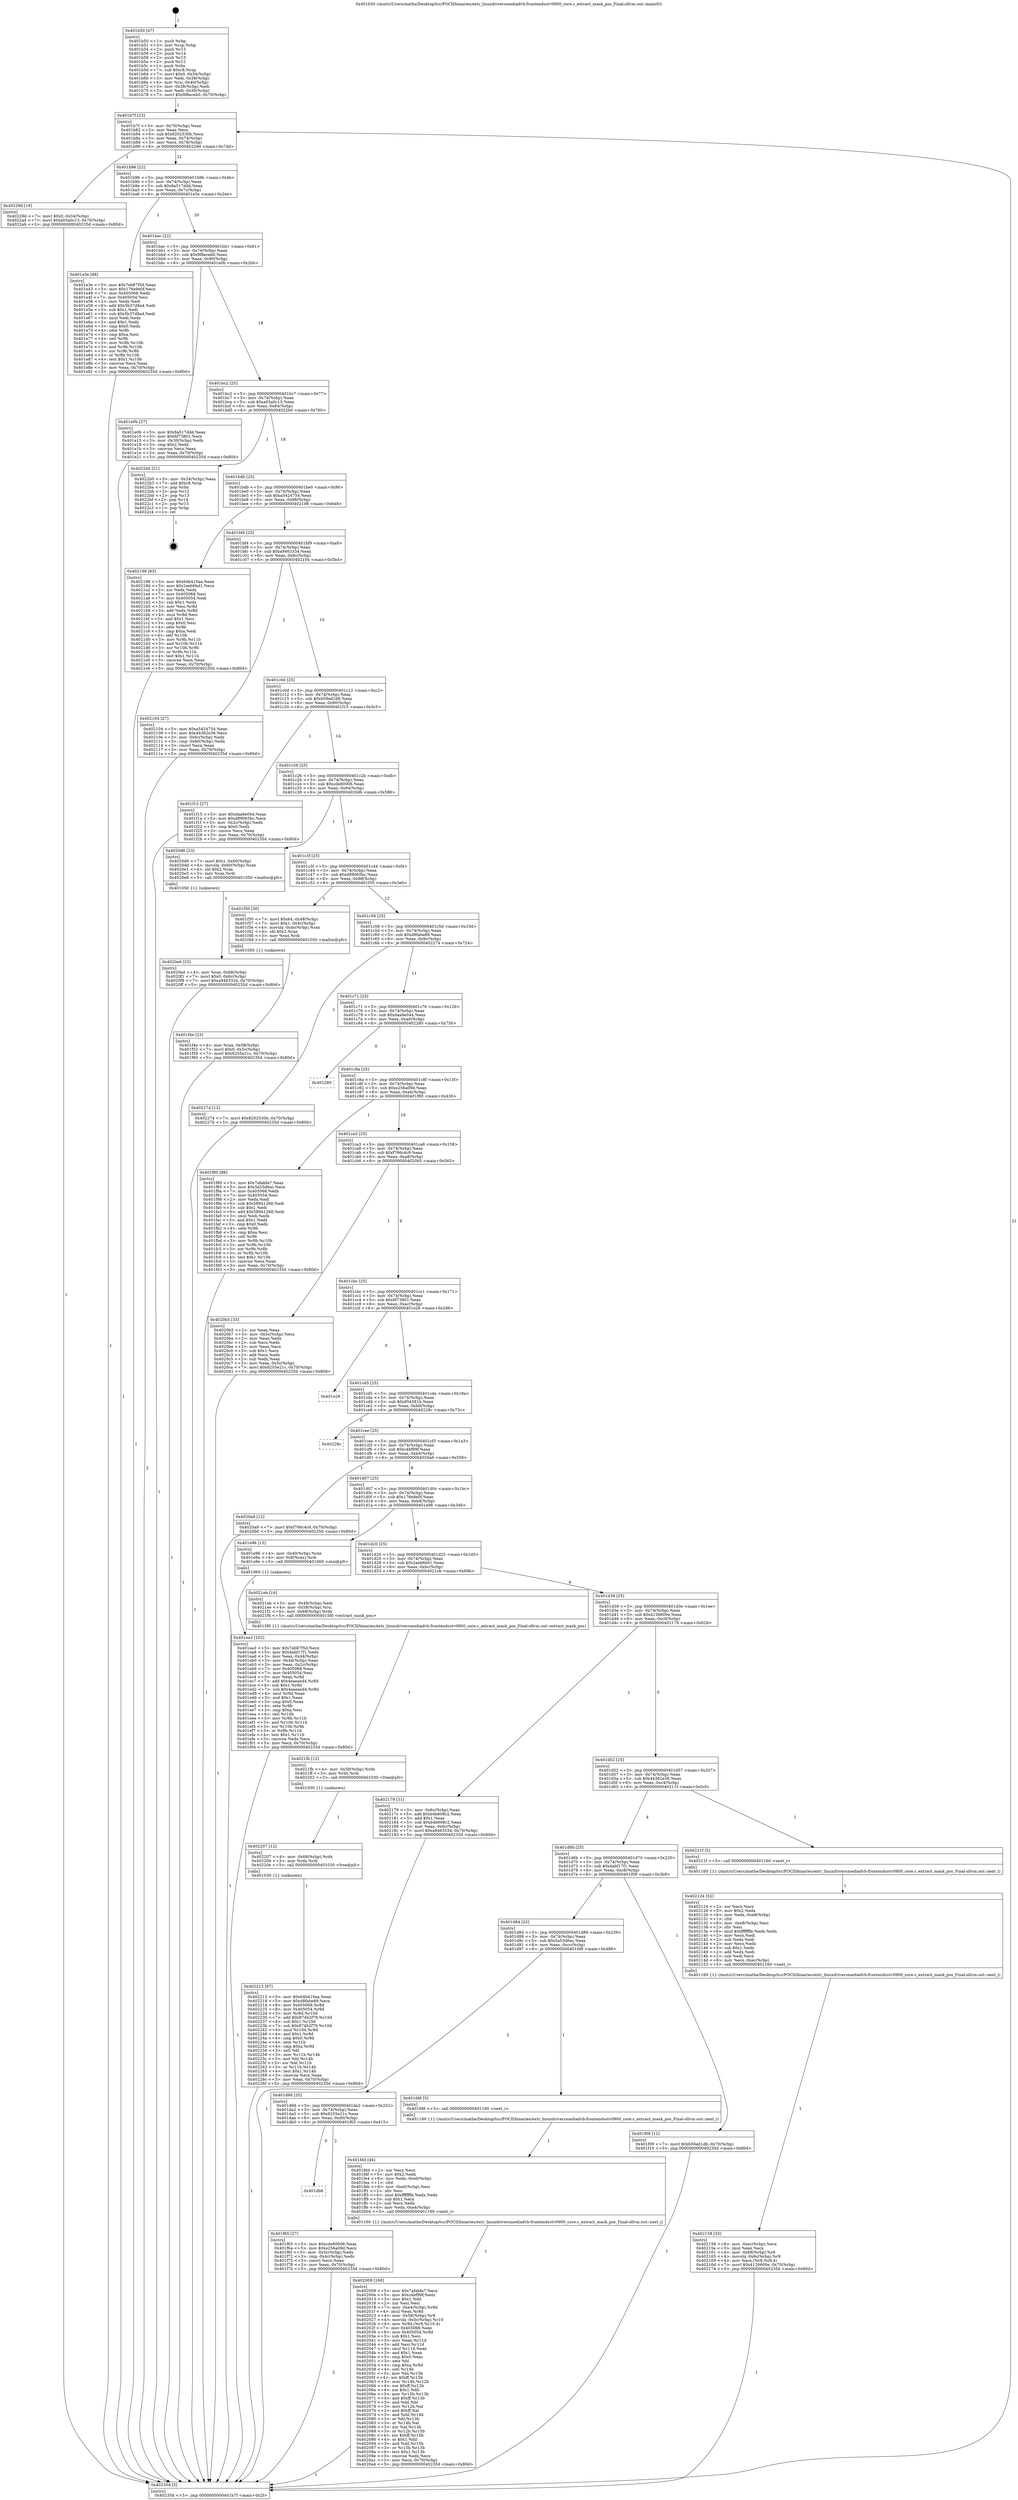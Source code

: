 digraph "0x401b50" {
  label = "0x401b50 (/mnt/c/Users/mathe/Desktop/tcc/POCII/binaries/extr_linuxdriversmediadvb-frontendsstv0900_core.c_extract_mask_pos_Final-ollvm.out::main(0))"
  labelloc = "t"
  node[shape=record]

  Entry [label="",width=0.3,height=0.3,shape=circle,fillcolor=black,style=filled]
  "0x401b7f" [label="{
     0x401b7f [23]\l
     | [instrs]\l
     &nbsp;&nbsp;0x401b7f \<+3\>: mov -0x70(%rbp),%eax\l
     &nbsp;&nbsp;0x401b82 \<+2\>: mov %eax,%ecx\l
     &nbsp;&nbsp;0x401b84 \<+6\>: sub $0x8202530b,%ecx\l
     &nbsp;&nbsp;0x401b8a \<+3\>: mov %eax,-0x74(%rbp)\l
     &nbsp;&nbsp;0x401b8d \<+3\>: mov %ecx,-0x78(%rbp)\l
     &nbsp;&nbsp;0x401b90 \<+6\>: je 000000000040229d \<main+0x74d\>\l
  }"]
  "0x40229d" [label="{
     0x40229d [19]\l
     | [instrs]\l
     &nbsp;&nbsp;0x40229d \<+7\>: movl $0x0,-0x34(%rbp)\l
     &nbsp;&nbsp;0x4022a4 \<+7\>: movl $0xa03a0c13,-0x70(%rbp)\l
     &nbsp;&nbsp;0x4022ab \<+5\>: jmp 000000000040235d \<main+0x80d\>\l
  }"]
  "0x401b96" [label="{
     0x401b96 [22]\l
     | [instrs]\l
     &nbsp;&nbsp;0x401b96 \<+5\>: jmp 0000000000401b9b \<main+0x4b\>\l
     &nbsp;&nbsp;0x401b9b \<+3\>: mov -0x74(%rbp),%eax\l
     &nbsp;&nbsp;0x401b9e \<+5\>: sub $0x8a517ddd,%eax\l
     &nbsp;&nbsp;0x401ba3 \<+3\>: mov %eax,-0x7c(%rbp)\l
     &nbsp;&nbsp;0x401ba6 \<+6\>: je 0000000000401e3e \<main+0x2ee\>\l
  }"]
  Exit [label="",width=0.3,height=0.3,shape=circle,fillcolor=black,style=filled,peripheries=2]
  "0x401e3e" [label="{
     0x401e3e [88]\l
     | [instrs]\l
     &nbsp;&nbsp;0x401e3e \<+5\>: mov $0x7eb87f5d,%eax\l
     &nbsp;&nbsp;0x401e43 \<+5\>: mov $0x176e9e0f,%ecx\l
     &nbsp;&nbsp;0x401e48 \<+7\>: mov 0x405068,%edx\l
     &nbsp;&nbsp;0x401e4f \<+7\>: mov 0x405054,%esi\l
     &nbsp;&nbsp;0x401e56 \<+2\>: mov %edx,%edi\l
     &nbsp;&nbsp;0x401e58 \<+6\>: add $0x5b37d8a4,%edi\l
     &nbsp;&nbsp;0x401e5e \<+3\>: sub $0x1,%edi\l
     &nbsp;&nbsp;0x401e61 \<+6\>: sub $0x5b37d8a4,%edi\l
     &nbsp;&nbsp;0x401e67 \<+3\>: imul %edi,%edx\l
     &nbsp;&nbsp;0x401e6a \<+3\>: and $0x1,%edx\l
     &nbsp;&nbsp;0x401e6d \<+3\>: cmp $0x0,%edx\l
     &nbsp;&nbsp;0x401e70 \<+4\>: sete %r8b\l
     &nbsp;&nbsp;0x401e74 \<+3\>: cmp $0xa,%esi\l
     &nbsp;&nbsp;0x401e77 \<+4\>: setl %r9b\l
     &nbsp;&nbsp;0x401e7b \<+3\>: mov %r8b,%r10b\l
     &nbsp;&nbsp;0x401e7e \<+3\>: and %r9b,%r10b\l
     &nbsp;&nbsp;0x401e81 \<+3\>: xor %r9b,%r8b\l
     &nbsp;&nbsp;0x401e84 \<+3\>: or %r8b,%r10b\l
     &nbsp;&nbsp;0x401e87 \<+4\>: test $0x1,%r10b\l
     &nbsp;&nbsp;0x401e8b \<+3\>: cmovne %ecx,%eax\l
     &nbsp;&nbsp;0x401e8e \<+3\>: mov %eax,-0x70(%rbp)\l
     &nbsp;&nbsp;0x401e91 \<+5\>: jmp 000000000040235d \<main+0x80d\>\l
  }"]
  "0x401bac" [label="{
     0x401bac [22]\l
     | [instrs]\l
     &nbsp;&nbsp;0x401bac \<+5\>: jmp 0000000000401bb1 \<main+0x61\>\l
     &nbsp;&nbsp;0x401bb1 \<+3\>: mov -0x74(%rbp),%eax\l
     &nbsp;&nbsp;0x401bb4 \<+5\>: sub $0x9f8eceb0,%eax\l
     &nbsp;&nbsp;0x401bb9 \<+3\>: mov %eax,-0x80(%rbp)\l
     &nbsp;&nbsp;0x401bbc \<+6\>: je 0000000000401e0b \<main+0x2bb\>\l
  }"]
  "0x402213" [label="{
     0x402213 [97]\l
     | [instrs]\l
     &nbsp;&nbsp;0x402213 \<+5\>: mov $0x64b410aa,%eax\l
     &nbsp;&nbsp;0x402218 \<+5\>: mov $0xd8fabe89,%ecx\l
     &nbsp;&nbsp;0x40221d \<+8\>: mov 0x405068,%r8d\l
     &nbsp;&nbsp;0x402225 \<+8\>: mov 0x405054,%r9d\l
     &nbsp;&nbsp;0x40222d \<+3\>: mov %r8d,%r10d\l
     &nbsp;&nbsp;0x402230 \<+7\>: add $0x874b2f79,%r10d\l
     &nbsp;&nbsp;0x402237 \<+4\>: sub $0x1,%r10d\l
     &nbsp;&nbsp;0x40223b \<+7\>: sub $0x874b2f79,%r10d\l
     &nbsp;&nbsp;0x402242 \<+4\>: imul %r10d,%r8d\l
     &nbsp;&nbsp;0x402246 \<+4\>: and $0x1,%r8d\l
     &nbsp;&nbsp;0x40224a \<+4\>: cmp $0x0,%r8d\l
     &nbsp;&nbsp;0x40224e \<+4\>: sete %r11b\l
     &nbsp;&nbsp;0x402252 \<+4\>: cmp $0xa,%r9d\l
     &nbsp;&nbsp;0x402256 \<+3\>: setl %bl\l
     &nbsp;&nbsp;0x402259 \<+3\>: mov %r11b,%r14b\l
     &nbsp;&nbsp;0x40225c \<+3\>: and %bl,%r14b\l
     &nbsp;&nbsp;0x40225f \<+3\>: xor %bl,%r11b\l
     &nbsp;&nbsp;0x402262 \<+3\>: or %r11b,%r14b\l
     &nbsp;&nbsp;0x402265 \<+4\>: test $0x1,%r14b\l
     &nbsp;&nbsp;0x402269 \<+3\>: cmovne %ecx,%eax\l
     &nbsp;&nbsp;0x40226c \<+3\>: mov %eax,-0x70(%rbp)\l
     &nbsp;&nbsp;0x40226f \<+5\>: jmp 000000000040235d \<main+0x80d\>\l
  }"]
  "0x401e0b" [label="{
     0x401e0b [27]\l
     | [instrs]\l
     &nbsp;&nbsp;0x401e0b \<+5\>: mov $0x8a517ddd,%eax\l
     &nbsp;&nbsp;0x401e10 \<+5\>: mov $0x6f73801,%ecx\l
     &nbsp;&nbsp;0x401e15 \<+3\>: mov -0x30(%rbp),%edx\l
     &nbsp;&nbsp;0x401e18 \<+3\>: cmp $0x2,%edx\l
     &nbsp;&nbsp;0x401e1b \<+3\>: cmovne %ecx,%eax\l
     &nbsp;&nbsp;0x401e1e \<+3\>: mov %eax,-0x70(%rbp)\l
     &nbsp;&nbsp;0x401e21 \<+5\>: jmp 000000000040235d \<main+0x80d\>\l
  }"]
  "0x401bc2" [label="{
     0x401bc2 [25]\l
     | [instrs]\l
     &nbsp;&nbsp;0x401bc2 \<+5\>: jmp 0000000000401bc7 \<main+0x77\>\l
     &nbsp;&nbsp;0x401bc7 \<+3\>: mov -0x74(%rbp),%eax\l
     &nbsp;&nbsp;0x401bca \<+5\>: sub $0xa03a0c13,%eax\l
     &nbsp;&nbsp;0x401bcf \<+6\>: mov %eax,-0x84(%rbp)\l
     &nbsp;&nbsp;0x401bd5 \<+6\>: je 00000000004022b0 \<main+0x760\>\l
  }"]
  "0x40235d" [label="{
     0x40235d [5]\l
     | [instrs]\l
     &nbsp;&nbsp;0x40235d \<+5\>: jmp 0000000000401b7f \<main+0x2f\>\l
  }"]
  "0x401b50" [label="{
     0x401b50 [47]\l
     | [instrs]\l
     &nbsp;&nbsp;0x401b50 \<+1\>: push %rbp\l
     &nbsp;&nbsp;0x401b51 \<+3\>: mov %rsp,%rbp\l
     &nbsp;&nbsp;0x401b54 \<+2\>: push %r15\l
     &nbsp;&nbsp;0x401b56 \<+2\>: push %r14\l
     &nbsp;&nbsp;0x401b58 \<+2\>: push %r13\l
     &nbsp;&nbsp;0x401b5a \<+2\>: push %r12\l
     &nbsp;&nbsp;0x401b5c \<+1\>: push %rbx\l
     &nbsp;&nbsp;0x401b5d \<+7\>: sub $0xc8,%rsp\l
     &nbsp;&nbsp;0x401b64 \<+7\>: movl $0x0,-0x34(%rbp)\l
     &nbsp;&nbsp;0x401b6b \<+3\>: mov %edi,-0x38(%rbp)\l
     &nbsp;&nbsp;0x401b6e \<+4\>: mov %rsi,-0x40(%rbp)\l
     &nbsp;&nbsp;0x401b72 \<+3\>: mov -0x38(%rbp),%edi\l
     &nbsp;&nbsp;0x401b75 \<+3\>: mov %edi,-0x30(%rbp)\l
     &nbsp;&nbsp;0x401b78 \<+7\>: movl $0x9f8eceb0,-0x70(%rbp)\l
  }"]
  "0x402207" [label="{
     0x402207 [12]\l
     | [instrs]\l
     &nbsp;&nbsp;0x402207 \<+4\>: mov -0x68(%rbp),%rdx\l
     &nbsp;&nbsp;0x40220b \<+3\>: mov %rdx,%rdi\l
     &nbsp;&nbsp;0x40220e \<+5\>: call 0000000000401030 \<free@plt\>\l
     | [calls]\l
     &nbsp;&nbsp;0x401030 \{1\} (unknown)\l
  }"]
  "0x4022b0" [label="{
     0x4022b0 [21]\l
     | [instrs]\l
     &nbsp;&nbsp;0x4022b0 \<+3\>: mov -0x34(%rbp),%eax\l
     &nbsp;&nbsp;0x4022b3 \<+7\>: add $0xc8,%rsp\l
     &nbsp;&nbsp;0x4022ba \<+1\>: pop %rbx\l
     &nbsp;&nbsp;0x4022bb \<+2\>: pop %r12\l
     &nbsp;&nbsp;0x4022bd \<+2\>: pop %r13\l
     &nbsp;&nbsp;0x4022bf \<+2\>: pop %r14\l
     &nbsp;&nbsp;0x4022c1 \<+2\>: pop %r15\l
     &nbsp;&nbsp;0x4022c3 \<+1\>: pop %rbp\l
     &nbsp;&nbsp;0x4022c4 \<+1\>: ret\l
  }"]
  "0x401bdb" [label="{
     0x401bdb [25]\l
     | [instrs]\l
     &nbsp;&nbsp;0x401bdb \<+5\>: jmp 0000000000401be0 \<main+0x90\>\l
     &nbsp;&nbsp;0x401be0 \<+3\>: mov -0x74(%rbp),%eax\l
     &nbsp;&nbsp;0x401be3 \<+5\>: sub $0xa5424754,%eax\l
     &nbsp;&nbsp;0x401be8 \<+6\>: mov %eax,-0x88(%rbp)\l
     &nbsp;&nbsp;0x401bee \<+6\>: je 0000000000402198 \<main+0x648\>\l
  }"]
  "0x4021fb" [label="{
     0x4021fb [12]\l
     | [instrs]\l
     &nbsp;&nbsp;0x4021fb \<+4\>: mov -0x58(%rbp),%rdx\l
     &nbsp;&nbsp;0x4021ff \<+3\>: mov %rdx,%rdi\l
     &nbsp;&nbsp;0x402202 \<+5\>: call 0000000000401030 \<free@plt\>\l
     | [calls]\l
     &nbsp;&nbsp;0x401030 \{1\} (unknown)\l
  }"]
  "0x402198" [label="{
     0x402198 [83]\l
     | [instrs]\l
     &nbsp;&nbsp;0x402198 \<+5\>: mov $0x64b410aa,%eax\l
     &nbsp;&nbsp;0x40219d \<+5\>: mov $0x2aeb6bd1,%ecx\l
     &nbsp;&nbsp;0x4021a2 \<+2\>: xor %edx,%edx\l
     &nbsp;&nbsp;0x4021a4 \<+7\>: mov 0x405068,%esi\l
     &nbsp;&nbsp;0x4021ab \<+7\>: mov 0x405054,%edi\l
     &nbsp;&nbsp;0x4021b2 \<+3\>: sub $0x1,%edx\l
     &nbsp;&nbsp;0x4021b5 \<+3\>: mov %esi,%r8d\l
     &nbsp;&nbsp;0x4021b8 \<+3\>: add %edx,%r8d\l
     &nbsp;&nbsp;0x4021bb \<+4\>: imul %r8d,%esi\l
     &nbsp;&nbsp;0x4021bf \<+3\>: and $0x1,%esi\l
     &nbsp;&nbsp;0x4021c2 \<+3\>: cmp $0x0,%esi\l
     &nbsp;&nbsp;0x4021c5 \<+4\>: sete %r9b\l
     &nbsp;&nbsp;0x4021c9 \<+3\>: cmp $0xa,%edi\l
     &nbsp;&nbsp;0x4021cc \<+4\>: setl %r10b\l
     &nbsp;&nbsp;0x4021d0 \<+3\>: mov %r9b,%r11b\l
     &nbsp;&nbsp;0x4021d3 \<+3\>: and %r10b,%r11b\l
     &nbsp;&nbsp;0x4021d6 \<+3\>: xor %r10b,%r9b\l
     &nbsp;&nbsp;0x4021d9 \<+3\>: or %r9b,%r11b\l
     &nbsp;&nbsp;0x4021dc \<+4\>: test $0x1,%r11b\l
     &nbsp;&nbsp;0x4021e0 \<+3\>: cmovne %ecx,%eax\l
     &nbsp;&nbsp;0x4021e3 \<+3\>: mov %eax,-0x70(%rbp)\l
     &nbsp;&nbsp;0x4021e6 \<+5\>: jmp 000000000040235d \<main+0x80d\>\l
  }"]
  "0x401bf4" [label="{
     0x401bf4 [25]\l
     | [instrs]\l
     &nbsp;&nbsp;0x401bf4 \<+5\>: jmp 0000000000401bf9 \<main+0xa9\>\l
     &nbsp;&nbsp;0x401bf9 \<+3\>: mov -0x74(%rbp),%eax\l
     &nbsp;&nbsp;0x401bfc \<+5\>: sub $0xa9463334,%eax\l
     &nbsp;&nbsp;0x401c01 \<+6\>: mov %eax,-0x8c(%rbp)\l
     &nbsp;&nbsp;0x401c07 \<+6\>: je 0000000000402104 \<main+0x5b4\>\l
  }"]
  "0x402158" [label="{
     0x402158 [33]\l
     | [instrs]\l
     &nbsp;&nbsp;0x402158 \<+6\>: mov -0xec(%rbp),%ecx\l
     &nbsp;&nbsp;0x40215e \<+3\>: imul %eax,%ecx\l
     &nbsp;&nbsp;0x402161 \<+4\>: mov -0x68(%rbp),%r8\l
     &nbsp;&nbsp;0x402165 \<+4\>: movslq -0x6c(%rbp),%r9\l
     &nbsp;&nbsp;0x402169 \<+4\>: mov %ecx,(%r8,%r9,4)\l
     &nbsp;&nbsp;0x40216d \<+7\>: movl $0x4126600e,-0x70(%rbp)\l
     &nbsp;&nbsp;0x402174 \<+5\>: jmp 000000000040235d \<main+0x80d\>\l
  }"]
  "0x402104" [label="{
     0x402104 [27]\l
     | [instrs]\l
     &nbsp;&nbsp;0x402104 \<+5\>: mov $0xa5424754,%eax\l
     &nbsp;&nbsp;0x402109 \<+5\>: mov $0x44362e36,%ecx\l
     &nbsp;&nbsp;0x40210e \<+3\>: mov -0x6c(%rbp),%edx\l
     &nbsp;&nbsp;0x402111 \<+3\>: cmp -0x60(%rbp),%edx\l
     &nbsp;&nbsp;0x402114 \<+3\>: cmovl %ecx,%eax\l
     &nbsp;&nbsp;0x402117 \<+3\>: mov %eax,-0x70(%rbp)\l
     &nbsp;&nbsp;0x40211a \<+5\>: jmp 000000000040235d \<main+0x80d\>\l
  }"]
  "0x401c0d" [label="{
     0x401c0d [25]\l
     | [instrs]\l
     &nbsp;&nbsp;0x401c0d \<+5\>: jmp 0000000000401c12 \<main+0xc2\>\l
     &nbsp;&nbsp;0x401c12 \<+3\>: mov -0x74(%rbp),%eax\l
     &nbsp;&nbsp;0x401c15 \<+5\>: sub $0xb59ed1d8,%eax\l
     &nbsp;&nbsp;0x401c1a \<+6\>: mov %eax,-0x90(%rbp)\l
     &nbsp;&nbsp;0x401c20 \<+6\>: je 0000000000401f15 \<main+0x3c5\>\l
  }"]
  "0x402124" [label="{
     0x402124 [52]\l
     | [instrs]\l
     &nbsp;&nbsp;0x402124 \<+2\>: xor %ecx,%ecx\l
     &nbsp;&nbsp;0x402126 \<+5\>: mov $0x2,%edx\l
     &nbsp;&nbsp;0x40212b \<+6\>: mov %edx,-0xe8(%rbp)\l
     &nbsp;&nbsp;0x402131 \<+1\>: cltd\l
     &nbsp;&nbsp;0x402132 \<+6\>: mov -0xe8(%rbp),%esi\l
     &nbsp;&nbsp;0x402138 \<+2\>: idiv %esi\l
     &nbsp;&nbsp;0x40213a \<+6\>: imul $0xfffffffe,%edx,%edx\l
     &nbsp;&nbsp;0x402140 \<+2\>: mov %ecx,%edi\l
     &nbsp;&nbsp;0x402142 \<+2\>: sub %edx,%edi\l
     &nbsp;&nbsp;0x402144 \<+2\>: mov %ecx,%edx\l
     &nbsp;&nbsp;0x402146 \<+3\>: sub $0x1,%edx\l
     &nbsp;&nbsp;0x402149 \<+2\>: add %edx,%edi\l
     &nbsp;&nbsp;0x40214b \<+2\>: sub %edi,%ecx\l
     &nbsp;&nbsp;0x40214d \<+6\>: mov %ecx,-0xec(%rbp)\l
     &nbsp;&nbsp;0x402153 \<+5\>: call 0000000000401160 \<next_i\>\l
     | [calls]\l
     &nbsp;&nbsp;0x401160 \{1\} (/mnt/c/Users/mathe/Desktop/tcc/POCII/binaries/extr_linuxdriversmediadvb-frontendsstv0900_core.c_extract_mask_pos_Final-ollvm.out::next_i)\l
  }"]
  "0x401f15" [label="{
     0x401f15 [27]\l
     | [instrs]\l
     &nbsp;&nbsp;0x401f15 \<+5\>: mov $0xdaa9e044,%eax\l
     &nbsp;&nbsp;0x401f1a \<+5\>: mov $0xd89065bc,%ecx\l
     &nbsp;&nbsp;0x401f1f \<+3\>: mov -0x2c(%rbp),%edx\l
     &nbsp;&nbsp;0x401f22 \<+3\>: cmp $0x0,%edx\l
     &nbsp;&nbsp;0x401f25 \<+3\>: cmove %ecx,%eax\l
     &nbsp;&nbsp;0x401f28 \<+3\>: mov %eax,-0x70(%rbp)\l
     &nbsp;&nbsp;0x401f2b \<+5\>: jmp 000000000040235d \<main+0x80d\>\l
  }"]
  "0x401c26" [label="{
     0x401c26 [25]\l
     | [instrs]\l
     &nbsp;&nbsp;0x401c26 \<+5\>: jmp 0000000000401c2b \<main+0xdb\>\l
     &nbsp;&nbsp;0x401c2b \<+3\>: mov -0x74(%rbp),%eax\l
     &nbsp;&nbsp;0x401c2e \<+5\>: sub $0xcde80006,%eax\l
     &nbsp;&nbsp;0x401c33 \<+6\>: mov %eax,-0x94(%rbp)\l
     &nbsp;&nbsp;0x401c39 \<+6\>: je 00000000004020d6 \<main+0x586\>\l
  }"]
  "0x4020ed" [label="{
     0x4020ed [23]\l
     | [instrs]\l
     &nbsp;&nbsp;0x4020ed \<+4\>: mov %rax,-0x68(%rbp)\l
     &nbsp;&nbsp;0x4020f1 \<+7\>: movl $0x0,-0x6c(%rbp)\l
     &nbsp;&nbsp;0x4020f8 \<+7\>: movl $0xa9463334,-0x70(%rbp)\l
     &nbsp;&nbsp;0x4020ff \<+5\>: jmp 000000000040235d \<main+0x80d\>\l
  }"]
  "0x4020d6" [label="{
     0x4020d6 [23]\l
     | [instrs]\l
     &nbsp;&nbsp;0x4020d6 \<+7\>: movl $0x1,-0x60(%rbp)\l
     &nbsp;&nbsp;0x4020dd \<+4\>: movslq -0x60(%rbp),%rax\l
     &nbsp;&nbsp;0x4020e1 \<+4\>: shl $0x2,%rax\l
     &nbsp;&nbsp;0x4020e5 \<+3\>: mov %rax,%rdi\l
     &nbsp;&nbsp;0x4020e8 \<+5\>: call 0000000000401050 \<malloc@plt\>\l
     | [calls]\l
     &nbsp;&nbsp;0x401050 \{1\} (unknown)\l
  }"]
  "0x401c3f" [label="{
     0x401c3f [25]\l
     | [instrs]\l
     &nbsp;&nbsp;0x401c3f \<+5\>: jmp 0000000000401c44 \<main+0xf4\>\l
     &nbsp;&nbsp;0x401c44 \<+3\>: mov -0x74(%rbp),%eax\l
     &nbsp;&nbsp;0x401c47 \<+5\>: sub $0xd89065bc,%eax\l
     &nbsp;&nbsp;0x401c4c \<+6\>: mov %eax,-0x98(%rbp)\l
     &nbsp;&nbsp;0x401c52 \<+6\>: je 0000000000401f30 \<main+0x3e0\>\l
  }"]
  "0x402009" [label="{
     0x402009 [160]\l
     | [instrs]\l
     &nbsp;&nbsp;0x402009 \<+5\>: mov $0x7afabfa7,%ecx\l
     &nbsp;&nbsp;0x40200e \<+5\>: mov $0xc4bf99f,%edx\l
     &nbsp;&nbsp;0x402013 \<+3\>: mov $0x1,%dil\l
     &nbsp;&nbsp;0x402016 \<+2\>: xor %esi,%esi\l
     &nbsp;&nbsp;0x402018 \<+7\>: mov -0xe4(%rbp),%r8d\l
     &nbsp;&nbsp;0x40201f \<+4\>: imul %eax,%r8d\l
     &nbsp;&nbsp;0x402023 \<+4\>: mov -0x58(%rbp),%r9\l
     &nbsp;&nbsp;0x402027 \<+4\>: movslq -0x5c(%rbp),%r10\l
     &nbsp;&nbsp;0x40202b \<+4\>: mov %r8d,(%r9,%r10,4)\l
     &nbsp;&nbsp;0x40202f \<+7\>: mov 0x405068,%eax\l
     &nbsp;&nbsp;0x402036 \<+8\>: mov 0x405054,%r8d\l
     &nbsp;&nbsp;0x40203e \<+3\>: sub $0x1,%esi\l
     &nbsp;&nbsp;0x402041 \<+3\>: mov %eax,%r11d\l
     &nbsp;&nbsp;0x402044 \<+3\>: add %esi,%r11d\l
     &nbsp;&nbsp;0x402047 \<+4\>: imul %r11d,%eax\l
     &nbsp;&nbsp;0x40204b \<+3\>: and $0x1,%eax\l
     &nbsp;&nbsp;0x40204e \<+3\>: cmp $0x0,%eax\l
     &nbsp;&nbsp;0x402051 \<+3\>: sete %bl\l
     &nbsp;&nbsp;0x402054 \<+4\>: cmp $0xa,%r8d\l
     &nbsp;&nbsp;0x402058 \<+4\>: setl %r14b\l
     &nbsp;&nbsp;0x40205c \<+3\>: mov %bl,%r15b\l
     &nbsp;&nbsp;0x40205f \<+4\>: xor $0xff,%r15b\l
     &nbsp;&nbsp;0x402063 \<+3\>: mov %r14b,%r12b\l
     &nbsp;&nbsp;0x402066 \<+4\>: xor $0xff,%r12b\l
     &nbsp;&nbsp;0x40206a \<+4\>: xor $0x1,%dil\l
     &nbsp;&nbsp;0x40206e \<+3\>: mov %r15b,%r13b\l
     &nbsp;&nbsp;0x402071 \<+4\>: and $0xff,%r13b\l
     &nbsp;&nbsp;0x402075 \<+3\>: and %dil,%bl\l
     &nbsp;&nbsp;0x402078 \<+3\>: mov %r12b,%al\l
     &nbsp;&nbsp;0x40207b \<+2\>: and $0xff,%al\l
     &nbsp;&nbsp;0x40207d \<+3\>: and %dil,%r14b\l
     &nbsp;&nbsp;0x402080 \<+3\>: or %bl,%r13b\l
     &nbsp;&nbsp;0x402083 \<+3\>: or %r14b,%al\l
     &nbsp;&nbsp;0x402086 \<+3\>: xor %al,%r13b\l
     &nbsp;&nbsp;0x402089 \<+3\>: or %r12b,%r15b\l
     &nbsp;&nbsp;0x40208c \<+4\>: xor $0xff,%r15b\l
     &nbsp;&nbsp;0x402090 \<+4\>: or $0x1,%dil\l
     &nbsp;&nbsp;0x402094 \<+3\>: and %dil,%r15b\l
     &nbsp;&nbsp;0x402097 \<+3\>: or %r15b,%r13b\l
     &nbsp;&nbsp;0x40209a \<+4\>: test $0x1,%r13b\l
     &nbsp;&nbsp;0x40209e \<+3\>: cmovne %edx,%ecx\l
     &nbsp;&nbsp;0x4020a1 \<+3\>: mov %ecx,-0x70(%rbp)\l
     &nbsp;&nbsp;0x4020a4 \<+5\>: jmp 000000000040235d \<main+0x80d\>\l
  }"]
  "0x401f30" [label="{
     0x401f30 [30]\l
     | [instrs]\l
     &nbsp;&nbsp;0x401f30 \<+7\>: movl $0x64,-0x48(%rbp)\l
     &nbsp;&nbsp;0x401f37 \<+7\>: movl $0x1,-0x4c(%rbp)\l
     &nbsp;&nbsp;0x401f3e \<+4\>: movslq -0x4c(%rbp),%rax\l
     &nbsp;&nbsp;0x401f42 \<+4\>: shl $0x2,%rax\l
     &nbsp;&nbsp;0x401f46 \<+3\>: mov %rax,%rdi\l
     &nbsp;&nbsp;0x401f49 \<+5\>: call 0000000000401050 \<malloc@plt\>\l
     | [calls]\l
     &nbsp;&nbsp;0x401050 \{1\} (unknown)\l
  }"]
  "0x401c58" [label="{
     0x401c58 [25]\l
     | [instrs]\l
     &nbsp;&nbsp;0x401c58 \<+5\>: jmp 0000000000401c5d \<main+0x10d\>\l
     &nbsp;&nbsp;0x401c5d \<+3\>: mov -0x74(%rbp),%eax\l
     &nbsp;&nbsp;0x401c60 \<+5\>: sub $0xd8fabe89,%eax\l
     &nbsp;&nbsp;0x401c65 \<+6\>: mov %eax,-0x9c(%rbp)\l
     &nbsp;&nbsp;0x401c6b \<+6\>: je 0000000000402274 \<main+0x724\>\l
  }"]
  "0x401fdd" [label="{
     0x401fdd [44]\l
     | [instrs]\l
     &nbsp;&nbsp;0x401fdd \<+2\>: xor %ecx,%ecx\l
     &nbsp;&nbsp;0x401fdf \<+5\>: mov $0x2,%edx\l
     &nbsp;&nbsp;0x401fe4 \<+6\>: mov %edx,-0xe0(%rbp)\l
     &nbsp;&nbsp;0x401fea \<+1\>: cltd\l
     &nbsp;&nbsp;0x401feb \<+6\>: mov -0xe0(%rbp),%esi\l
     &nbsp;&nbsp;0x401ff1 \<+2\>: idiv %esi\l
     &nbsp;&nbsp;0x401ff3 \<+6\>: imul $0xfffffffe,%edx,%edx\l
     &nbsp;&nbsp;0x401ff9 \<+3\>: sub $0x1,%ecx\l
     &nbsp;&nbsp;0x401ffc \<+2\>: sub %ecx,%edx\l
     &nbsp;&nbsp;0x401ffe \<+6\>: mov %edx,-0xe4(%rbp)\l
     &nbsp;&nbsp;0x402004 \<+5\>: call 0000000000401160 \<next_i\>\l
     | [calls]\l
     &nbsp;&nbsp;0x401160 \{1\} (/mnt/c/Users/mathe/Desktop/tcc/POCII/binaries/extr_linuxdriversmediadvb-frontendsstv0900_core.c_extract_mask_pos_Final-ollvm.out::next_i)\l
  }"]
  "0x402274" [label="{
     0x402274 [12]\l
     | [instrs]\l
     &nbsp;&nbsp;0x402274 \<+7\>: movl $0x8202530b,-0x70(%rbp)\l
     &nbsp;&nbsp;0x40227b \<+5\>: jmp 000000000040235d \<main+0x80d\>\l
  }"]
  "0x401c71" [label="{
     0x401c71 [25]\l
     | [instrs]\l
     &nbsp;&nbsp;0x401c71 \<+5\>: jmp 0000000000401c76 \<main+0x126\>\l
     &nbsp;&nbsp;0x401c76 \<+3\>: mov -0x74(%rbp),%eax\l
     &nbsp;&nbsp;0x401c79 \<+5\>: sub $0xdaa9e044,%eax\l
     &nbsp;&nbsp;0x401c7e \<+6\>: mov %eax,-0xa0(%rbp)\l
     &nbsp;&nbsp;0x401c84 \<+6\>: je 0000000000402280 \<main+0x730\>\l
  }"]
  "0x401db6" [label="{
     0x401db6\l
  }", style=dashed]
  "0x402280" [label="{
     0x402280\l
  }", style=dashed]
  "0x401c8a" [label="{
     0x401c8a [25]\l
     | [instrs]\l
     &nbsp;&nbsp;0x401c8a \<+5\>: jmp 0000000000401c8f \<main+0x13f\>\l
     &nbsp;&nbsp;0x401c8f \<+3\>: mov -0x74(%rbp),%eax\l
     &nbsp;&nbsp;0x401c92 \<+5\>: sub $0xe256a09d,%eax\l
     &nbsp;&nbsp;0x401c97 \<+6\>: mov %eax,-0xa4(%rbp)\l
     &nbsp;&nbsp;0x401c9d \<+6\>: je 0000000000401f80 \<main+0x430\>\l
  }"]
  "0x401f65" [label="{
     0x401f65 [27]\l
     | [instrs]\l
     &nbsp;&nbsp;0x401f65 \<+5\>: mov $0xcde80006,%eax\l
     &nbsp;&nbsp;0x401f6a \<+5\>: mov $0xe256a09d,%ecx\l
     &nbsp;&nbsp;0x401f6f \<+3\>: mov -0x5c(%rbp),%edx\l
     &nbsp;&nbsp;0x401f72 \<+3\>: cmp -0x4c(%rbp),%edx\l
     &nbsp;&nbsp;0x401f75 \<+3\>: cmovl %ecx,%eax\l
     &nbsp;&nbsp;0x401f78 \<+3\>: mov %eax,-0x70(%rbp)\l
     &nbsp;&nbsp;0x401f7b \<+5\>: jmp 000000000040235d \<main+0x80d\>\l
  }"]
  "0x401f80" [label="{
     0x401f80 [88]\l
     | [instrs]\l
     &nbsp;&nbsp;0x401f80 \<+5\>: mov $0x7afabfa7,%eax\l
     &nbsp;&nbsp;0x401f85 \<+5\>: mov $0x5a53d6ac,%ecx\l
     &nbsp;&nbsp;0x401f8a \<+7\>: mov 0x405068,%edx\l
     &nbsp;&nbsp;0x401f91 \<+7\>: mov 0x405054,%esi\l
     &nbsp;&nbsp;0x401f98 \<+2\>: mov %edx,%edi\l
     &nbsp;&nbsp;0x401f9a \<+6\>: sub $0x58941268,%edi\l
     &nbsp;&nbsp;0x401fa0 \<+3\>: sub $0x1,%edi\l
     &nbsp;&nbsp;0x401fa3 \<+6\>: add $0x58941268,%edi\l
     &nbsp;&nbsp;0x401fa9 \<+3\>: imul %edi,%edx\l
     &nbsp;&nbsp;0x401fac \<+3\>: and $0x1,%edx\l
     &nbsp;&nbsp;0x401faf \<+3\>: cmp $0x0,%edx\l
     &nbsp;&nbsp;0x401fb2 \<+4\>: sete %r8b\l
     &nbsp;&nbsp;0x401fb6 \<+3\>: cmp $0xa,%esi\l
     &nbsp;&nbsp;0x401fb9 \<+4\>: setl %r9b\l
     &nbsp;&nbsp;0x401fbd \<+3\>: mov %r8b,%r10b\l
     &nbsp;&nbsp;0x401fc0 \<+3\>: and %r9b,%r10b\l
     &nbsp;&nbsp;0x401fc3 \<+3\>: xor %r9b,%r8b\l
     &nbsp;&nbsp;0x401fc6 \<+3\>: or %r8b,%r10b\l
     &nbsp;&nbsp;0x401fc9 \<+4\>: test $0x1,%r10b\l
     &nbsp;&nbsp;0x401fcd \<+3\>: cmovne %ecx,%eax\l
     &nbsp;&nbsp;0x401fd0 \<+3\>: mov %eax,-0x70(%rbp)\l
     &nbsp;&nbsp;0x401fd3 \<+5\>: jmp 000000000040235d \<main+0x80d\>\l
  }"]
  "0x401ca3" [label="{
     0x401ca3 [25]\l
     | [instrs]\l
     &nbsp;&nbsp;0x401ca3 \<+5\>: jmp 0000000000401ca8 \<main+0x158\>\l
     &nbsp;&nbsp;0x401ca8 \<+3\>: mov -0x74(%rbp),%eax\l
     &nbsp;&nbsp;0x401cab \<+5\>: sub $0xf766c4c9,%eax\l
     &nbsp;&nbsp;0x401cb0 \<+6\>: mov %eax,-0xa8(%rbp)\l
     &nbsp;&nbsp;0x401cb6 \<+6\>: je 00000000004020b5 \<main+0x565\>\l
  }"]
  "0x401d9d" [label="{
     0x401d9d [25]\l
     | [instrs]\l
     &nbsp;&nbsp;0x401d9d \<+5\>: jmp 0000000000401da2 \<main+0x252\>\l
     &nbsp;&nbsp;0x401da2 \<+3\>: mov -0x74(%rbp),%eax\l
     &nbsp;&nbsp;0x401da5 \<+5\>: sub $0x6255e21c,%eax\l
     &nbsp;&nbsp;0x401daa \<+6\>: mov %eax,-0xd0(%rbp)\l
     &nbsp;&nbsp;0x401db0 \<+6\>: je 0000000000401f65 \<main+0x415\>\l
  }"]
  "0x4020b5" [label="{
     0x4020b5 [33]\l
     | [instrs]\l
     &nbsp;&nbsp;0x4020b5 \<+2\>: xor %eax,%eax\l
     &nbsp;&nbsp;0x4020b7 \<+3\>: mov -0x5c(%rbp),%ecx\l
     &nbsp;&nbsp;0x4020ba \<+2\>: mov %eax,%edx\l
     &nbsp;&nbsp;0x4020bc \<+2\>: sub %ecx,%edx\l
     &nbsp;&nbsp;0x4020be \<+2\>: mov %eax,%ecx\l
     &nbsp;&nbsp;0x4020c0 \<+3\>: sub $0x1,%ecx\l
     &nbsp;&nbsp;0x4020c3 \<+2\>: add %ecx,%edx\l
     &nbsp;&nbsp;0x4020c5 \<+2\>: sub %edx,%eax\l
     &nbsp;&nbsp;0x4020c7 \<+3\>: mov %eax,-0x5c(%rbp)\l
     &nbsp;&nbsp;0x4020ca \<+7\>: movl $0x6255e21c,-0x70(%rbp)\l
     &nbsp;&nbsp;0x4020d1 \<+5\>: jmp 000000000040235d \<main+0x80d\>\l
  }"]
  "0x401cbc" [label="{
     0x401cbc [25]\l
     | [instrs]\l
     &nbsp;&nbsp;0x401cbc \<+5\>: jmp 0000000000401cc1 \<main+0x171\>\l
     &nbsp;&nbsp;0x401cc1 \<+3\>: mov -0x74(%rbp),%eax\l
     &nbsp;&nbsp;0x401cc4 \<+5\>: sub $0x6f73801,%eax\l
     &nbsp;&nbsp;0x401cc9 \<+6\>: mov %eax,-0xac(%rbp)\l
     &nbsp;&nbsp;0x401ccf \<+6\>: je 0000000000401e26 \<main+0x2d6\>\l
  }"]
  "0x401fd8" [label="{
     0x401fd8 [5]\l
     | [instrs]\l
     &nbsp;&nbsp;0x401fd8 \<+5\>: call 0000000000401160 \<next_i\>\l
     | [calls]\l
     &nbsp;&nbsp;0x401160 \{1\} (/mnt/c/Users/mathe/Desktop/tcc/POCII/binaries/extr_linuxdriversmediadvb-frontendsstv0900_core.c_extract_mask_pos_Final-ollvm.out::next_i)\l
  }"]
  "0x401e26" [label="{
     0x401e26\l
  }", style=dashed]
  "0x401cd5" [label="{
     0x401cd5 [25]\l
     | [instrs]\l
     &nbsp;&nbsp;0x401cd5 \<+5\>: jmp 0000000000401cda \<main+0x18a\>\l
     &nbsp;&nbsp;0x401cda \<+3\>: mov -0x74(%rbp),%eax\l
     &nbsp;&nbsp;0x401cdd \<+5\>: sub $0x854581b,%eax\l
     &nbsp;&nbsp;0x401ce2 \<+6\>: mov %eax,-0xb0(%rbp)\l
     &nbsp;&nbsp;0x401ce8 \<+6\>: je 000000000040228c \<main+0x73c\>\l
  }"]
  "0x401f4e" [label="{
     0x401f4e [23]\l
     | [instrs]\l
     &nbsp;&nbsp;0x401f4e \<+4\>: mov %rax,-0x58(%rbp)\l
     &nbsp;&nbsp;0x401f52 \<+7\>: movl $0x0,-0x5c(%rbp)\l
     &nbsp;&nbsp;0x401f59 \<+7\>: movl $0x6255e21c,-0x70(%rbp)\l
     &nbsp;&nbsp;0x401f60 \<+5\>: jmp 000000000040235d \<main+0x80d\>\l
  }"]
  "0x40228c" [label="{
     0x40228c\l
  }", style=dashed]
  "0x401cee" [label="{
     0x401cee [25]\l
     | [instrs]\l
     &nbsp;&nbsp;0x401cee \<+5\>: jmp 0000000000401cf3 \<main+0x1a3\>\l
     &nbsp;&nbsp;0x401cf3 \<+3\>: mov -0x74(%rbp),%eax\l
     &nbsp;&nbsp;0x401cf6 \<+5\>: sub $0xc4bf99f,%eax\l
     &nbsp;&nbsp;0x401cfb \<+6\>: mov %eax,-0xb4(%rbp)\l
     &nbsp;&nbsp;0x401d01 \<+6\>: je 00000000004020a9 \<main+0x559\>\l
  }"]
  "0x401d84" [label="{
     0x401d84 [25]\l
     | [instrs]\l
     &nbsp;&nbsp;0x401d84 \<+5\>: jmp 0000000000401d89 \<main+0x239\>\l
     &nbsp;&nbsp;0x401d89 \<+3\>: mov -0x74(%rbp),%eax\l
     &nbsp;&nbsp;0x401d8c \<+5\>: sub $0x5a53d6ac,%eax\l
     &nbsp;&nbsp;0x401d91 \<+6\>: mov %eax,-0xcc(%rbp)\l
     &nbsp;&nbsp;0x401d97 \<+6\>: je 0000000000401fd8 \<main+0x488\>\l
  }"]
  "0x4020a9" [label="{
     0x4020a9 [12]\l
     | [instrs]\l
     &nbsp;&nbsp;0x4020a9 \<+7\>: movl $0xf766c4c9,-0x70(%rbp)\l
     &nbsp;&nbsp;0x4020b0 \<+5\>: jmp 000000000040235d \<main+0x80d\>\l
  }"]
  "0x401d07" [label="{
     0x401d07 [25]\l
     | [instrs]\l
     &nbsp;&nbsp;0x401d07 \<+5\>: jmp 0000000000401d0c \<main+0x1bc\>\l
     &nbsp;&nbsp;0x401d0c \<+3\>: mov -0x74(%rbp),%eax\l
     &nbsp;&nbsp;0x401d0f \<+5\>: sub $0x176e9e0f,%eax\l
     &nbsp;&nbsp;0x401d14 \<+6\>: mov %eax,-0xb8(%rbp)\l
     &nbsp;&nbsp;0x401d1a \<+6\>: je 0000000000401e96 \<main+0x346\>\l
  }"]
  "0x401f09" [label="{
     0x401f09 [12]\l
     | [instrs]\l
     &nbsp;&nbsp;0x401f09 \<+7\>: movl $0xb59ed1d8,-0x70(%rbp)\l
     &nbsp;&nbsp;0x401f10 \<+5\>: jmp 000000000040235d \<main+0x80d\>\l
  }"]
  "0x401e96" [label="{
     0x401e96 [13]\l
     | [instrs]\l
     &nbsp;&nbsp;0x401e96 \<+4\>: mov -0x40(%rbp),%rax\l
     &nbsp;&nbsp;0x401e9a \<+4\>: mov 0x8(%rax),%rdi\l
     &nbsp;&nbsp;0x401e9e \<+5\>: call 0000000000401060 \<atoi@plt\>\l
     | [calls]\l
     &nbsp;&nbsp;0x401060 \{1\} (unknown)\l
  }"]
  "0x401d20" [label="{
     0x401d20 [25]\l
     | [instrs]\l
     &nbsp;&nbsp;0x401d20 \<+5\>: jmp 0000000000401d25 \<main+0x1d5\>\l
     &nbsp;&nbsp;0x401d25 \<+3\>: mov -0x74(%rbp),%eax\l
     &nbsp;&nbsp;0x401d28 \<+5\>: sub $0x2aeb6bd1,%eax\l
     &nbsp;&nbsp;0x401d2d \<+6\>: mov %eax,-0xbc(%rbp)\l
     &nbsp;&nbsp;0x401d33 \<+6\>: je 00000000004021eb \<main+0x69b\>\l
  }"]
  "0x401ea3" [label="{
     0x401ea3 [102]\l
     | [instrs]\l
     &nbsp;&nbsp;0x401ea3 \<+5\>: mov $0x7eb87f5d,%ecx\l
     &nbsp;&nbsp;0x401ea8 \<+5\>: mov $0x4abf17f1,%edx\l
     &nbsp;&nbsp;0x401ead \<+3\>: mov %eax,-0x44(%rbp)\l
     &nbsp;&nbsp;0x401eb0 \<+3\>: mov -0x44(%rbp),%eax\l
     &nbsp;&nbsp;0x401eb3 \<+3\>: mov %eax,-0x2c(%rbp)\l
     &nbsp;&nbsp;0x401eb6 \<+7\>: mov 0x405068,%eax\l
     &nbsp;&nbsp;0x401ebd \<+7\>: mov 0x405054,%esi\l
     &nbsp;&nbsp;0x401ec4 \<+3\>: mov %eax,%r8d\l
     &nbsp;&nbsp;0x401ec7 \<+7\>: add $0x4eaeaed4,%r8d\l
     &nbsp;&nbsp;0x401ece \<+4\>: sub $0x1,%r8d\l
     &nbsp;&nbsp;0x401ed2 \<+7\>: sub $0x4eaeaed4,%r8d\l
     &nbsp;&nbsp;0x401ed9 \<+4\>: imul %r8d,%eax\l
     &nbsp;&nbsp;0x401edd \<+3\>: and $0x1,%eax\l
     &nbsp;&nbsp;0x401ee0 \<+3\>: cmp $0x0,%eax\l
     &nbsp;&nbsp;0x401ee3 \<+4\>: sete %r9b\l
     &nbsp;&nbsp;0x401ee7 \<+3\>: cmp $0xa,%esi\l
     &nbsp;&nbsp;0x401eea \<+4\>: setl %r10b\l
     &nbsp;&nbsp;0x401eee \<+3\>: mov %r9b,%r11b\l
     &nbsp;&nbsp;0x401ef1 \<+3\>: and %r10b,%r11b\l
     &nbsp;&nbsp;0x401ef4 \<+3\>: xor %r10b,%r9b\l
     &nbsp;&nbsp;0x401ef7 \<+3\>: or %r9b,%r11b\l
     &nbsp;&nbsp;0x401efa \<+4\>: test $0x1,%r11b\l
     &nbsp;&nbsp;0x401efe \<+3\>: cmovne %edx,%ecx\l
     &nbsp;&nbsp;0x401f01 \<+3\>: mov %ecx,-0x70(%rbp)\l
     &nbsp;&nbsp;0x401f04 \<+5\>: jmp 000000000040235d \<main+0x80d\>\l
  }"]
  "0x401d6b" [label="{
     0x401d6b [25]\l
     | [instrs]\l
     &nbsp;&nbsp;0x401d6b \<+5\>: jmp 0000000000401d70 \<main+0x220\>\l
     &nbsp;&nbsp;0x401d70 \<+3\>: mov -0x74(%rbp),%eax\l
     &nbsp;&nbsp;0x401d73 \<+5\>: sub $0x4abf17f1,%eax\l
     &nbsp;&nbsp;0x401d78 \<+6\>: mov %eax,-0xc8(%rbp)\l
     &nbsp;&nbsp;0x401d7e \<+6\>: je 0000000000401f09 \<main+0x3b9\>\l
  }"]
  "0x4021eb" [label="{
     0x4021eb [16]\l
     | [instrs]\l
     &nbsp;&nbsp;0x4021eb \<+3\>: mov -0x48(%rbp),%edi\l
     &nbsp;&nbsp;0x4021ee \<+4\>: mov -0x58(%rbp),%rsi\l
     &nbsp;&nbsp;0x4021f2 \<+4\>: mov -0x68(%rbp),%rdx\l
     &nbsp;&nbsp;0x4021f6 \<+5\>: call 00000000004015f0 \<extract_mask_pos\>\l
     | [calls]\l
     &nbsp;&nbsp;0x4015f0 \{1\} (/mnt/c/Users/mathe/Desktop/tcc/POCII/binaries/extr_linuxdriversmediadvb-frontendsstv0900_core.c_extract_mask_pos_Final-ollvm.out::extract_mask_pos)\l
  }"]
  "0x401d39" [label="{
     0x401d39 [25]\l
     | [instrs]\l
     &nbsp;&nbsp;0x401d39 \<+5\>: jmp 0000000000401d3e \<main+0x1ee\>\l
     &nbsp;&nbsp;0x401d3e \<+3\>: mov -0x74(%rbp),%eax\l
     &nbsp;&nbsp;0x401d41 \<+5\>: sub $0x4126600e,%eax\l
     &nbsp;&nbsp;0x401d46 \<+6\>: mov %eax,-0xc0(%rbp)\l
     &nbsp;&nbsp;0x401d4c \<+6\>: je 0000000000402179 \<main+0x629\>\l
  }"]
  "0x40211f" [label="{
     0x40211f [5]\l
     | [instrs]\l
     &nbsp;&nbsp;0x40211f \<+5\>: call 0000000000401160 \<next_i\>\l
     | [calls]\l
     &nbsp;&nbsp;0x401160 \{1\} (/mnt/c/Users/mathe/Desktop/tcc/POCII/binaries/extr_linuxdriversmediadvb-frontendsstv0900_core.c_extract_mask_pos_Final-ollvm.out::next_i)\l
  }"]
  "0x402179" [label="{
     0x402179 [31]\l
     | [instrs]\l
     &nbsp;&nbsp;0x402179 \<+3\>: mov -0x6c(%rbp),%eax\l
     &nbsp;&nbsp;0x40217c \<+5\>: add $0xb4b608c2,%eax\l
     &nbsp;&nbsp;0x402181 \<+3\>: add $0x1,%eax\l
     &nbsp;&nbsp;0x402184 \<+5\>: sub $0xb4b608c2,%eax\l
     &nbsp;&nbsp;0x402189 \<+3\>: mov %eax,-0x6c(%rbp)\l
     &nbsp;&nbsp;0x40218c \<+7\>: movl $0xa9463334,-0x70(%rbp)\l
     &nbsp;&nbsp;0x402193 \<+5\>: jmp 000000000040235d \<main+0x80d\>\l
  }"]
  "0x401d52" [label="{
     0x401d52 [25]\l
     | [instrs]\l
     &nbsp;&nbsp;0x401d52 \<+5\>: jmp 0000000000401d57 \<main+0x207\>\l
     &nbsp;&nbsp;0x401d57 \<+3\>: mov -0x74(%rbp),%eax\l
     &nbsp;&nbsp;0x401d5a \<+5\>: sub $0x44362e36,%eax\l
     &nbsp;&nbsp;0x401d5f \<+6\>: mov %eax,-0xc4(%rbp)\l
     &nbsp;&nbsp;0x401d65 \<+6\>: je 000000000040211f \<main+0x5cf\>\l
  }"]
  Entry -> "0x401b50" [label=" 1"]
  "0x401b7f" -> "0x40229d" [label=" 1"]
  "0x401b7f" -> "0x401b96" [label=" 21"]
  "0x4022b0" -> Exit [label=" 1"]
  "0x401b96" -> "0x401e3e" [label=" 1"]
  "0x401b96" -> "0x401bac" [label=" 20"]
  "0x40229d" -> "0x40235d" [label=" 1"]
  "0x401bac" -> "0x401e0b" [label=" 1"]
  "0x401bac" -> "0x401bc2" [label=" 19"]
  "0x401e0b" -> "0x40235d" [label=" 1"]
  "0x401b50" -> "0x401b7f" [label=" 1"]
  "0x40235d" -> "0x401b7f" [label=" 21"]
  "0x401e3e" -> "0x40235d" [label=" 1"]
  "0x402274" -> "0x40235d" [label=" 1"]
  "0x401bc2" -> "0x4022b0" [label=" 1"]
  "0x401bc2" -> "0x401bdb" [label=" 18"]
  "0x402213" -> "0x40235d" [label=" 1"]
  "0x401bdb" -> "0x402198" [label=" 1"]
  "0x401bdb" -> "0x401bf4" [label=" 17"]
  "0x402207" -> "0x402213" [label=" 1"]
  "0x401bf4" -> "0x402104" [label=" 2"]
  "0x401bf4" -> "0x401c0d" [label=" 15"]
  "0x4021fb" -> "0x402207" [label=" 1"]
  "0x401c0d" -> "0x401f15" [label=" 1"]
  "0x401c0d" -> "0x401c26" [label=" 14"]
  "0x4021eb" -> "0x4021fb" [label=" 1"]
  "0x401c26" -> "0x4020d6" [label=" 1"]
  "0x401c26" -> "0x401c3f" [label=" 13"]
  "0x402198" -> "0x40235d" [label=" 1"]
  "0x401c3f" -> "0x401f30" [label=" 1"]
  "0x401c3f" -> "0x401c58" [label=" 12"]
  "0x402179" -> "0x40235d" [label=" 1"]
  "0x401c58" -> "0x402274" [label=" 1"]
  "0x401c58" -> "0x401c71" [label=" 11"]
  "0x402158" -> "0x40235d" [label=" 1"]
  "0x401c71" -> "0x402280" [label=" 0"]
  "0x401c71" -> "0x401c8a" [label=" 11"]
  "0x402124" -> "0x402158" [label=" 1"]
  "0x401c8a" -> "0x401f80" [label=" 1"]
  "0x401c8a" -> "0x401ca3" [label=" 10"]
  "0x40211f" -> "0x402124" [label=" 1"]
  "0x401ca3" -> "0x4020b5" [label=" 1"]
  "0x401ca3" -> "0x401cbc" [label=" 9"]
  "0x4020ed" -> "0x40235d" [label=" 1"]
  "0x401cbc" -> "0x401e26" [label=" 0"]
  "0x401cbc" -> "0x401cd5" [label=" 9"]
  "0x4020d6" -> "0x4020ed" [label=" 1"]
  "0x401cd5" -> "0x40228c" [label=" 0"]
  "0x401cd5" -> "0x401cee" [label=" 9"]
  "0x4020a9" -> "0x40235d" [label=" 1"]
  "0x401cee" -> "0x4020a9" [label=" 1"]
  "0x401cee" -> "0x401d07" [label=" 8"]
  "0x402009" -> "0x40235d" [label=" 1"]
  "0x401d07" -> "0x401e96" [label=" 1"]
  "0x401d07" -> "0x401d20" [label=" 7"]
  "0x401e96" -> "0x401ea3" [label=" 1"]
  "0x401ea3" -> "0x40235d" [label=" 1"]
  "0x401fdd" -> "0x402009" [label=" 1"]
  "0x401d20" -> "0x4021eb" [label=" 1"]
  "0x401d20" -> "0x401d39" [label=" 6"]
  "0x401f80" -> "0x40235d" [label=" 1"]
  "0x401d39" -> "0x402179" [label=" 1"]
  "0x401d39" -> "0x401d52" [label=" 5"]
  "0x401f65" -> "0x40235d" [label=" 2"]
  "0x401d52" -> "0x40211f" [label=" 1"]
  "0x401d52" -> "0x401d6b" [label=" 4"]
  "0x401fd8" -> "0x401fdd" [label=" 1"]
  "0x401d6b" -> "0x401f09" [label=" 1"]
  "0x401d6b" -> "0x401d84" [label=" 3"]
  "0x401f09" -> "0x40235d" [label=" 1"]
  "0x401f15" -> "0x40235d" [label=" 1"]
  "0x401f30" -> "0x401f4e" [label=" 1"]
  "0x401f4e" -> "0x40235d" [label=" 1"]
  "0x4020b5" -> "0x40235d" [label=" 1"]
  "0x401d84" -> "0x401fd8" [label=" 1"]
  "0x401d84" -> "0x401d9d" [label=" 2"]
  "0x402104" -> "0x40235d" [label=" 2"]
  "0x401d9d" -> "0x401f65" [label=" 2"]
  "0x401d9d" -> "0x401db6" [label=" 0"]
}
